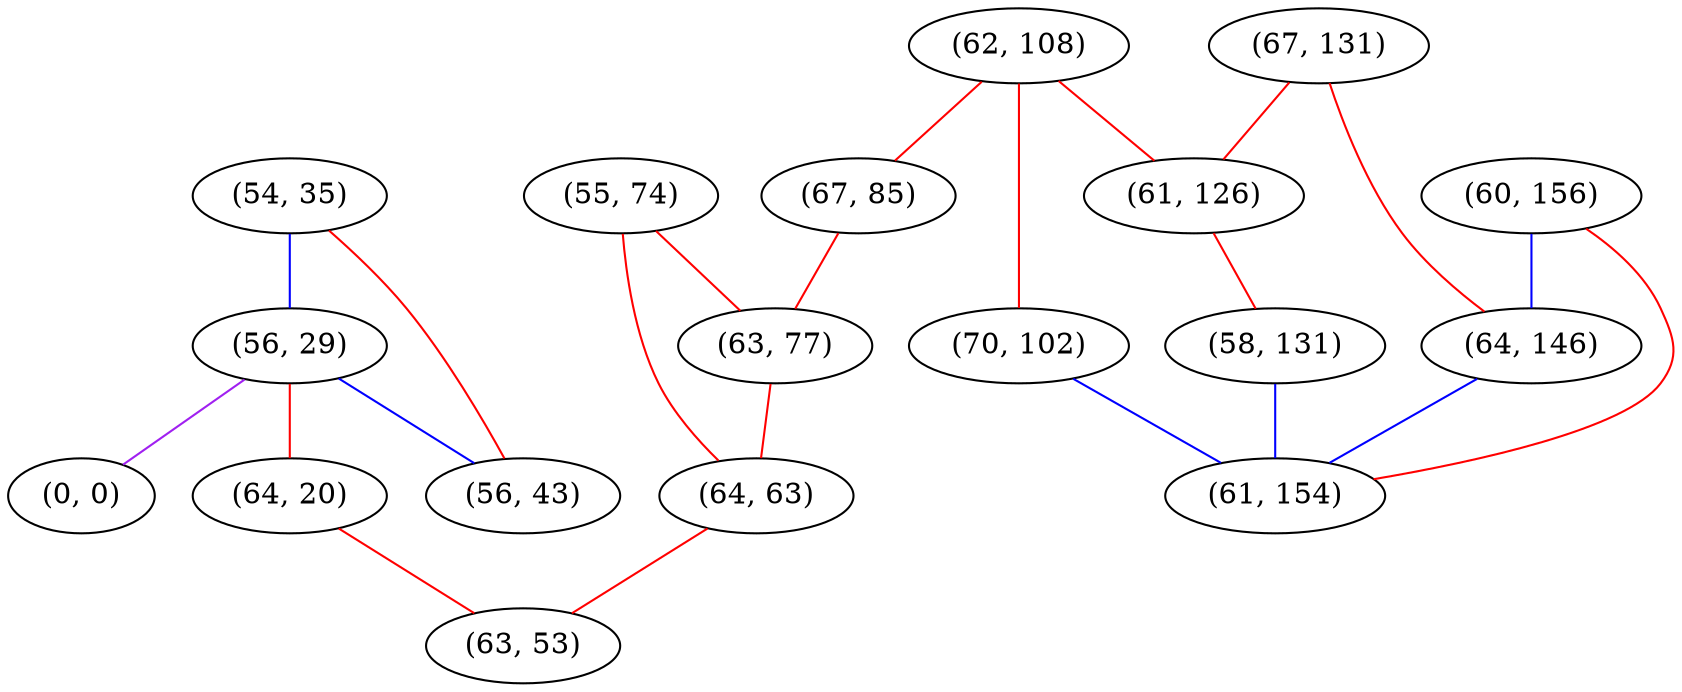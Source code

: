 graph "" {
"(54, 35)";
"(62, 108)";
"(60, 156)";
"(56, 29)";
"(67, 131)";
"(55, 74)";
"(64, 20)";
"(61, 126)";
"(70, 102)";
"(58, 131)";
"(64, 146)";
"(0, 0)";
"(67, 85)";
"(63, 77)";
"(64, 63)";
"(56, 43)";
"(63, 53)";
"(61, 154)";
"(54, 35)" -- "(56, 43)"  [color=red, key=0, weight=1];
"(54, 35)" -- "(56, 29)"  [color=blue, key=0, weight=3];
"(62, 108)" -- "(61, 126)"  [color=red, key=0, weight=1];
"(62, 108)" -- "(70, 102)"  [color=red, key=0, weight=1];
"(62, 108)" -- "(67, 85)"  [color=red, key=0, weight=1];
"(60, 156)" -- "(61, 154)"  [color=red, key=0, weight=1];
"(60, 156)" -- "(64, 146)"  [color=blue, key=0, weight=3];
"(56, 29)" -- "(56, 43)"  [color=blue, key=0, weight=3];
"(56, 29)" -- "(0, 0)"  [color=purple, key=0, weight=4];
"(56, 29)" -- "(64, 20)"  [color=red, key=0, weight=1];
"(67, 131)" -- "(61, 126)"  [color=red, key=0, weight=1];
"(67, 131)" -- "(64, 146)"  [color=red, key=0, weight=1];
"(55, 74)" -- "(63, 77)"  [color=red, key=0, weight=1];
"(55, 74)" -- "(64, 63)"  [color=red, key=0, weight=1];
"(64, 20)" -- "(63, 53)"  [color=red, key=0, weight=1];
"(61, 126)" -- "(58, 131)"  [color=red, key=0, weight=1];
"(70, 102)" -- "(61, 154)"  [color=blue, key=0, weight=3];
"(58, 131)" -- "(61, 154)"  [color=blue, key=0, weight=3];
"(64, 146)" -- "(61, 154)"  [color=blue, key=0, weight=3];
"(67, 85)" -- "(63, 77)"  [color=red, key=0, weight=1];
"(63, 77)" -- "(64, 63)"  [color=red, key=0, weight=1];
"(64, 63)" -- "(63, 53)"  [color=red, key=0, weight=1];
}
